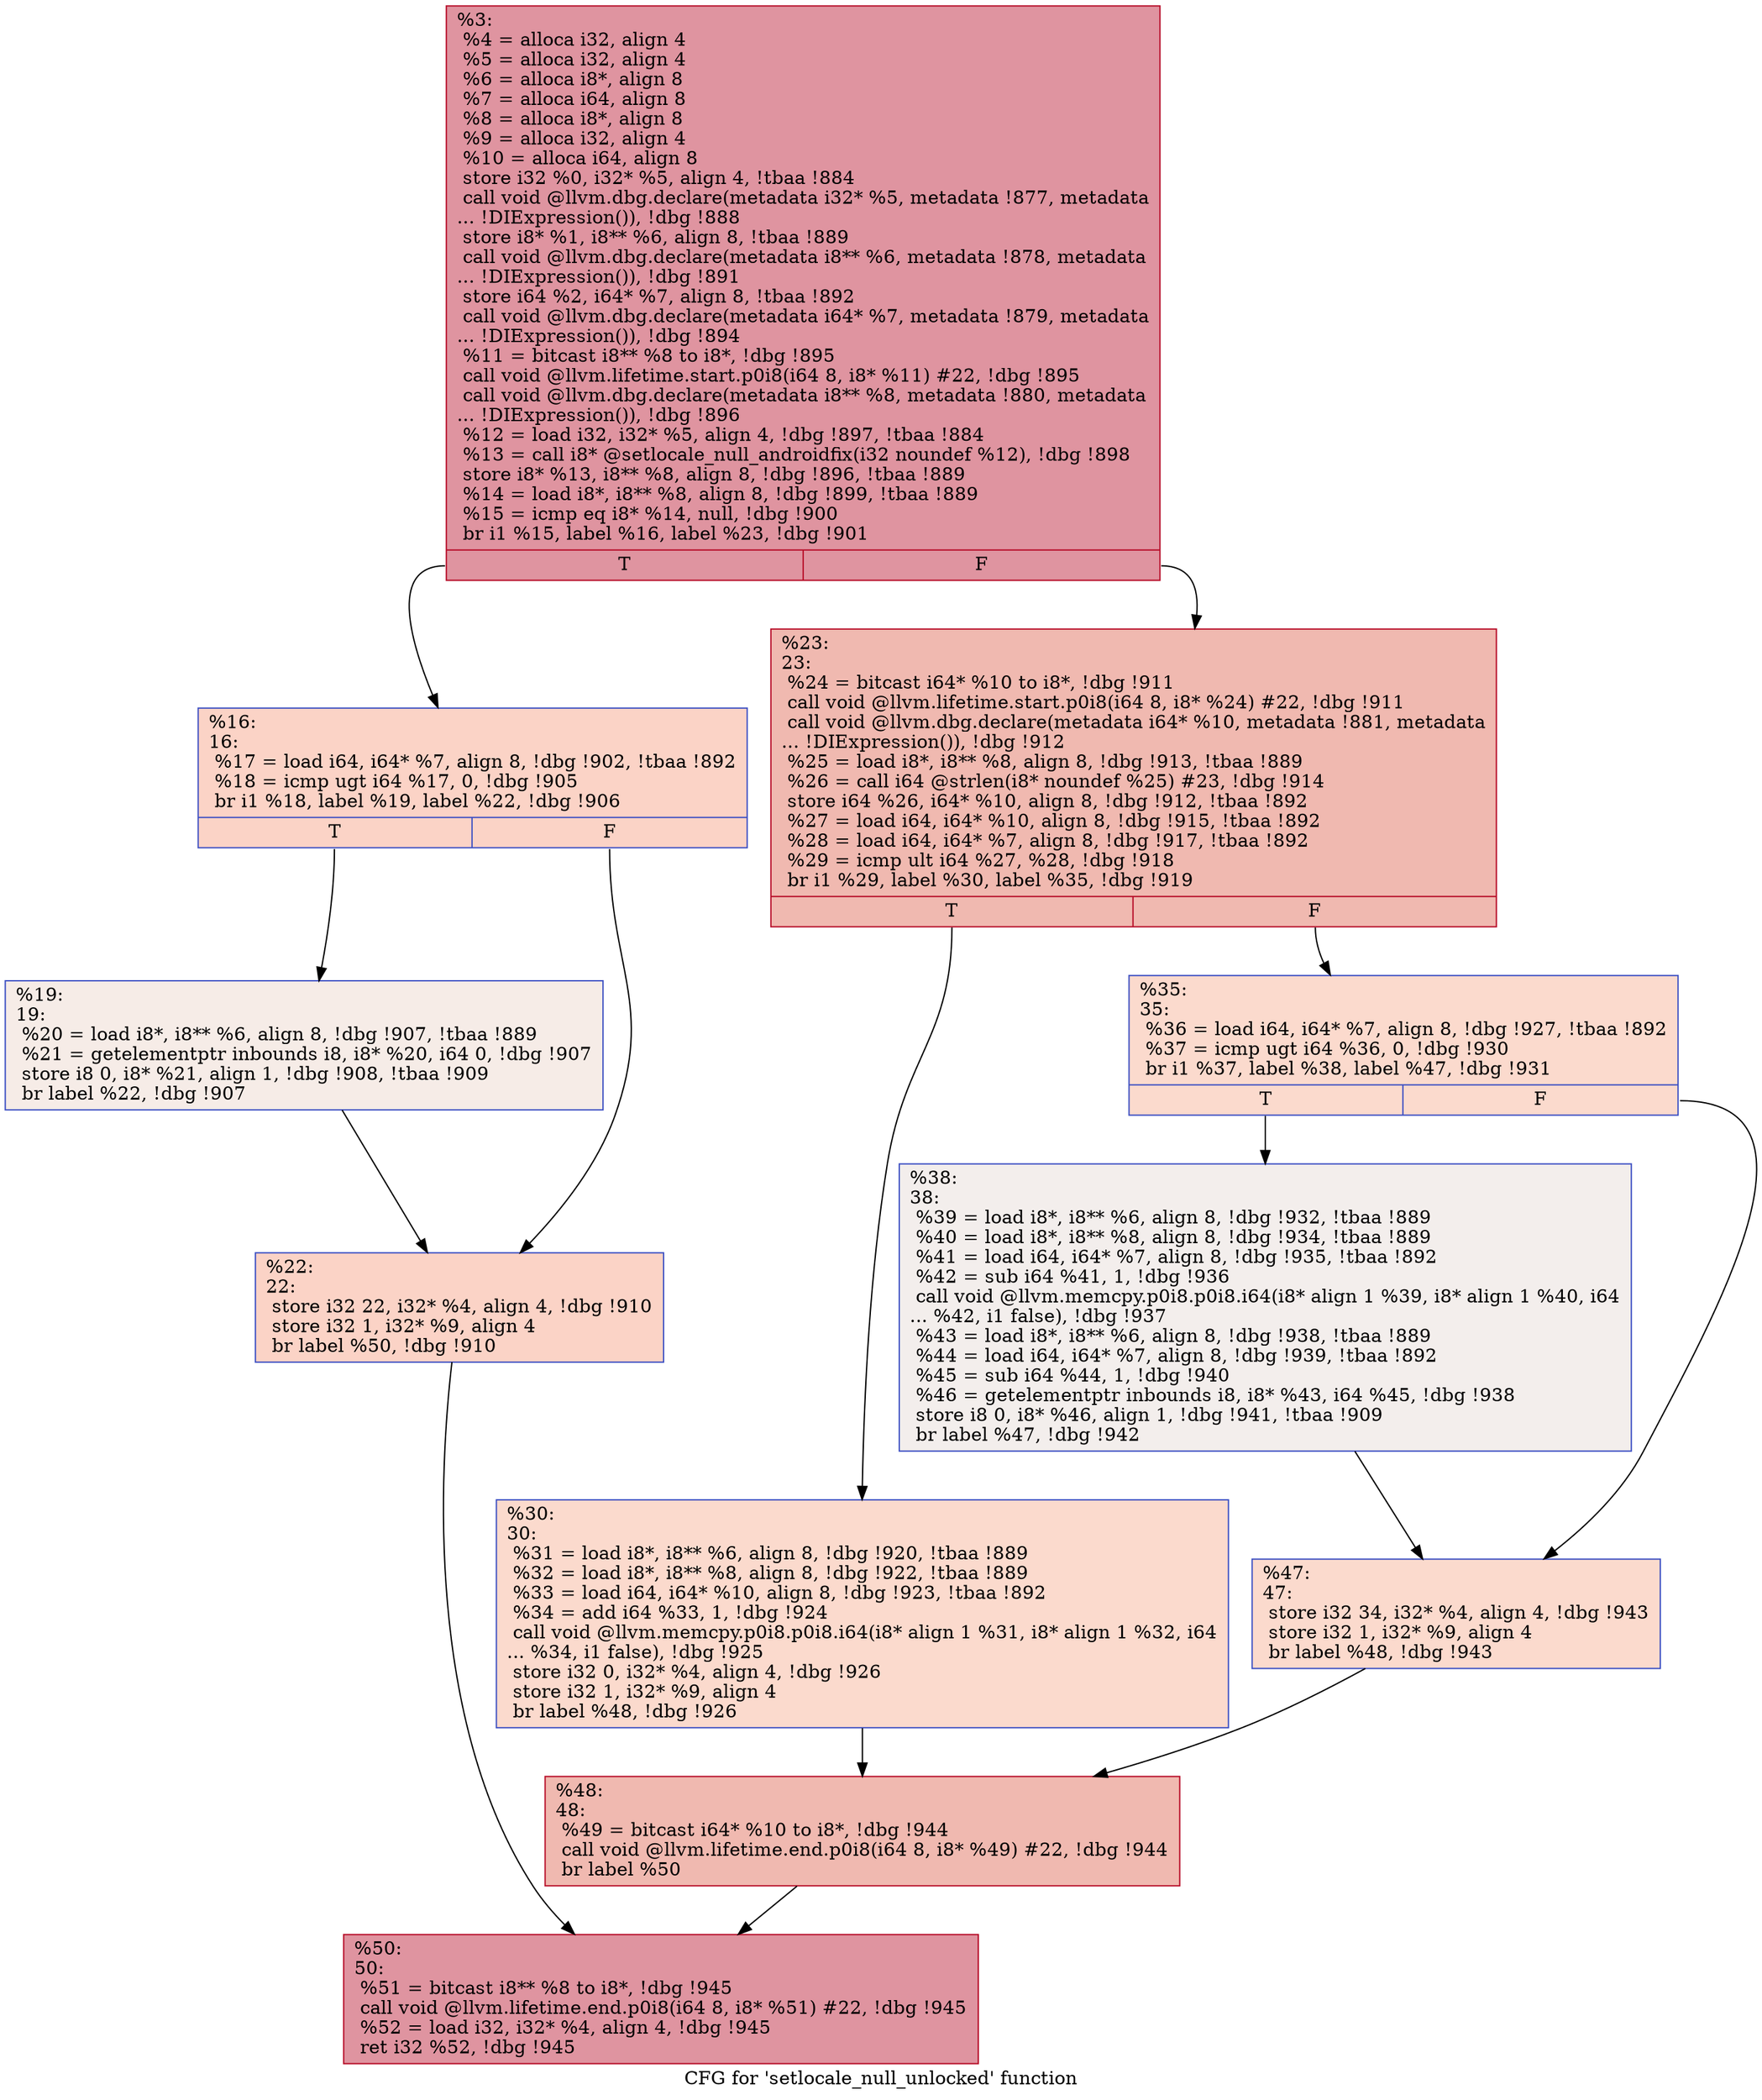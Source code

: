 digraph "CFG for 'setlocale_null_unlocked' function" {
	label="CFG for 'setlocale_null_unlocked' function";

	Node0x150b990 [shape=record,color="#b70d28ff", style=filled, fillcolor="#b70d2870",label="{%3:\l  %4 = alloca i32, align 4\l  %5 = alloca i32, align 4\l  %6 = alloca i8*, align 8\l  %7 = alloca i64, align 8\l  %8 = alloca i8*, align 8\l  %9 = alloca i32, align 4\l  %10 = alloca i64, align 8\l  store i32 %0, i32* %5, align 4, !tbaa !884\l  call void @llvm.dbg.declare(metadata i32* %5, metadata !877, metadata\l... !DIExpression()), !dbg !888\l  store i8* %1, i8** %6, align 8, !tbaa !889\l  call void @llvm.dbg.declare(metadata i8** %6, metadata !878, metadata\l... !DIExpression()), !dbg !891\l  store i64 %2, i64* %7, align 8, !tbaa !892\l  call void @llvm.dbg.declare(metadata i64* %7, metadata !879, metadata\l... !DIExpression()), !dbg !894\l  %11 = bitcast i8** %8 to i8*, !dbg !895\l  call void @llvm.lifetime.start.p0i8(i64 8, i8* %11) #22, !dbg !895\l  call void @llvm.dbg.declare(metadata i8** %8, metadata !880, metadata\l... !DIExpression()), !dbg !896\l  %12 = load i32, i32* %5, align 4, !dbg !897, !tbaa !884\l  %13 = call i8* @setlocale_null_androidfix(i32 noundef %12), !dbg !898\l  store i8* %13, i8** %8, align 8, !dbg !896, !tbaa !889\l  %14 = load i8*, i8** %8, align 8, !dbg !899, !tbaa !889\l  %15 = icmp eq i8* %14, null, !dbg !900\l  br i1 %15, label %16, label %23, !dbg !901\l|{<s0>T|<s1>F}}"];
	Node0x150b990:s0 -> Node0x150c870;
	Node0x150b990:s1 -> Node0x150c960;
	Node0x150c870 [shape=record,color="#3d50c3ff", style=filled, fillcolor="#f59c7d70",label="{%16:\l16:                                               \l  %17 = load i64, i64* %7, align 8, !dbg !902, !tbaa !892\l  %18 = icmp ugt i64 %17, 0, !dbg !905\l  br i1 %18, label %19, label %22, !dbg !906\l|{<s0>T|<s1>F}}"];
	Node0x150c870:s0 -> Node0x150c8c0;
	Node0x150c870:s1 -> Node0x150c910;
	Node0x150c8c0 [shape=record,color="#3d50c3ff", style=filled, fillcolor="#ead5c970",label="{%19:\l19:                                               \l  %20 = load i8*, i8** %6, align 8, !dbg !907, !tbaa !889\l  %21 = getelementptr inbounds i8, i8* %20, i64 0, !dbg !907\l  store i8 0, i8* %21, align 1, !dbg !908, !tbaa !909\l  br label %22, !dbg !907\l}"];
	Node0x150c8c0 -> Node0x150c910;
	Node0x150c910 [shape=record,color="#3d50c3ff", style=filled, fillcolor="#f59c7d70",label="{%22:\l22:                                               \l  store i32 22, i32* %4, align 4, !dbg !910\l  store i32 1, i32* %9, align 4\l  br label %50, !dbg !910\l}"];
	Node0x150c910 -> Node0x150cb40;
	Node0x150c960 [shape=record,color="#b70d28ff", style=filled, fillcolor="#de614d70",label="{%23:\l23:                                               \l  %24 = bitcast i64* %10 to i8*, !dbg !911\l  call void @llvm.lifetime.start.p0i8(i64 8, i8* %24) #22, !dbg !911\l  call void @llvm.dbg.declare(metadata i64* %10, metadata !881, metadata\l... !DIExpression()), !dbg !912\l  %25 = load i8*, i8** %8, align 8, !dbg !913, !tbaa !889\l  %26 = call i64 @strlen(i8* noundef %25) #23, !dbg !914\l  store i64 %26, i64* %10, align 8, !dbg !912, !tbaa !892\l  %27 = load i64, i64* %10, align 8, !dbg !915, !tbaa !892\l  %28 = load i64, i64* %7, align 8, !dbg !917, !tbaa !892\l  %29 = icmp ult i64 %27, %28, !dbg !918\l  br i1 %29, label %30, label %35, !dbg !919\l|{<s0>T|<s1>F}}"];
	Node0x150c960:s0 -> Node0x150c9b0;
	Node0x150c960:s1 -> Node0x150ca00;
	Node0x150c9b0 [shape=record,color="#3d50c3ff", style=filled, fillcolor="#f7ac8e70",label="{%30:\l30:                                               \l  %31 = load i8*, i8** %6, align 8, !dbg !920, !tbaa !889\l  %32 = load i8*, i8** %8, align 8, !dbg !922, !tbaa !889\l  %33 = load i64, i64* %10, align 8, !dbg !923, !tbaa !892\l  %34 = add i64 %33, 1, !dbg !924\l  call void @llvm.memcpy.p0i8.p0i8.i64(i8* align 1 %31, i8* align 1 %32, i64\l... %34, i1 false), !dbg !925\l  store i32 0, i32* %4, align 4, !dbg !926\l  store i32 1, i32* %9, align 4\l  br label %48, !dbg !926\l}"];
	Node0x150c9b0 -> Node0x150caf0;
	Node0x150ca00 [shape=record,color="#3d50c3ff", style=filled, fillcolor="#f7ac8e70",label="{%35:\l35:                                               \l  %36 = load i64, i64* %7, align 8, !dbg !927, !tbaa !892\l  %37 = icmp ugt i64 %36, 0, !dbg !930\l  br i1 %37, label %38, label %47, !dbg !931\l|{<s0>T|<s1>F}}"];
	Node0x150ca00:s0 -> Node0x150ca50;
	Node0x150ca00:s1 -> Node0x150caa0;
	Node0x150ca50 [shape=record,color="#3d50c3ff", style=filled, fillcolor="#e3d9d370",label="{%38:\l38:                                               \l  %39 = load i8*, i8** %6, align 8, !dbg !932, !tbaa !889\l  %40 = load i8*, i8** %8, align 8, !dbg !934, !tbaa !889\l  %41 = load i64, i64* %7, align 8, !dbg !935, !tbaa !892\l  %42 = sub i64 %41, 1, !dbg !936\l  call void @llvm.memcpy.p0i8.p0i8.i64(i8* align 1 %39, i8* align 1 %40, i64\l... %42, i1 false), !dbg !937\l  %43 = load i8*, i8** %6, align 8, !dbg !938, !tbaa !889\l  %44 = load i64, i64* %7, align 8, !dbg !939, !tbaa !892\l  %45 = sub i64 %44, 1, !dbg !940\l  %46 = getelementptr inbounds i8, i8* %43, i64 %45, !dbg !938\l  store i8 0, i8* %46, align 1, !dbg !941, !tbaa !909\l  br label %47, !dbg !942\l}"];
	Node0x150ca50 -> Node0x150caa0;
	Node0x150caa0 [shape=record,color="#3d50c3ff", style=filled, fillcolor="#f7ac8e70",label="{%47:\l47:                                               \l  store i32 34, i32* %4, align 4, !dbg !943\l  store i32 1, i32* %9, align 4\l  br label %48, !dbg !943\l}"];
	Node0x150caa0 -> Node0x150caf0;
	Node0x150caf0 [shape=record,color="#b70d28ff", style=filled, fillcolor="#de614d70",label="{%48:\l48:                                               \l  %49 = bitcast i64* %10 to i8*, !dbg !944\l  call void @llvm.lifetime.end.p0i8(i64 8, i8* %49) #22, !dbg !944\l  br label %50\l}"];
	Node0x150caf0 -> Node0x150cb40;
	Node0x150cb40 [shape=record,color="#b70d28ff", style=filled, fillcolor="#b70d2870",label="{%50:\l50:                                               \l  %51 = bitcast i8** %8 to i8*, !dbg !945\l  call void @llvm.lifetime.end.p0i8(i64 8, i8* %51) #22, !dbg !945\l  %52 = load i32, i32* %4, align 4, !dbg !945\l  ret i32 %52, !dbg !945\l}"];
}
